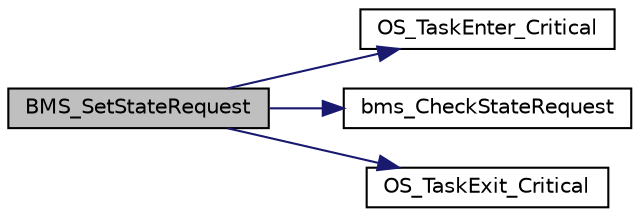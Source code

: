 digraph "BMS_SetStateRequest"
{
  edge [fontname="Helvetica",fontsize="10",labelfontname="Helvetica",labelfontsize="10"];
  node [fontname="Helvetica",fontsize="10",shape=record];
  rankdir="LR";
  Node26 [label="BMS_SetStateRequest",height=0.2,width=0.4,color="black", fillcolor="grey75", style="filled", fontcolor="black"];
  Node26 -> Node27 [color="midnightblue",fontsize="10",style="solid",fontname="Helvetica"];
  Node27 [label="OS_TaskEnter_Critical",height=0.2,width=0.4,color="black", fillcolor="white", style="filled",URL="$os_8c.html#a5573d7c2221a3f3b9cfe5c109603b441",tooltip="Enter Critical interface function for use in FreeRTOS-Tasks and FreeRTOS-ISR. "];
  Node26 -> Node28 [color="midnightblue",fontsize="10",style="solid",fontname="Helvetica"];
  Node28 [label="bms_CheckStateRequest",height=0.2,width=0.4,color="black", fillcolor="white", style="filled",URL="$bms_8c.html#a9ae7959d86dc7025185c8a87d87038bc",tooltip="checks the state requests that are made. "];
  Node26 -> Node29 [color="midnightblue",fontsize="10",style="solid",fontname="Helvetica"];
  Node29 [label="OS_TaskExit_Critical",height=0.2,width=0.4,color="black", fillcolor="white", style="filled",URL="$os_8c.html#a7e5b7892152952d2109c89baa0add1a8",tooltip="Exit Critical interface function for use in FreeRTOS-Tasks and FreeRTOS-ISR. "];
}
